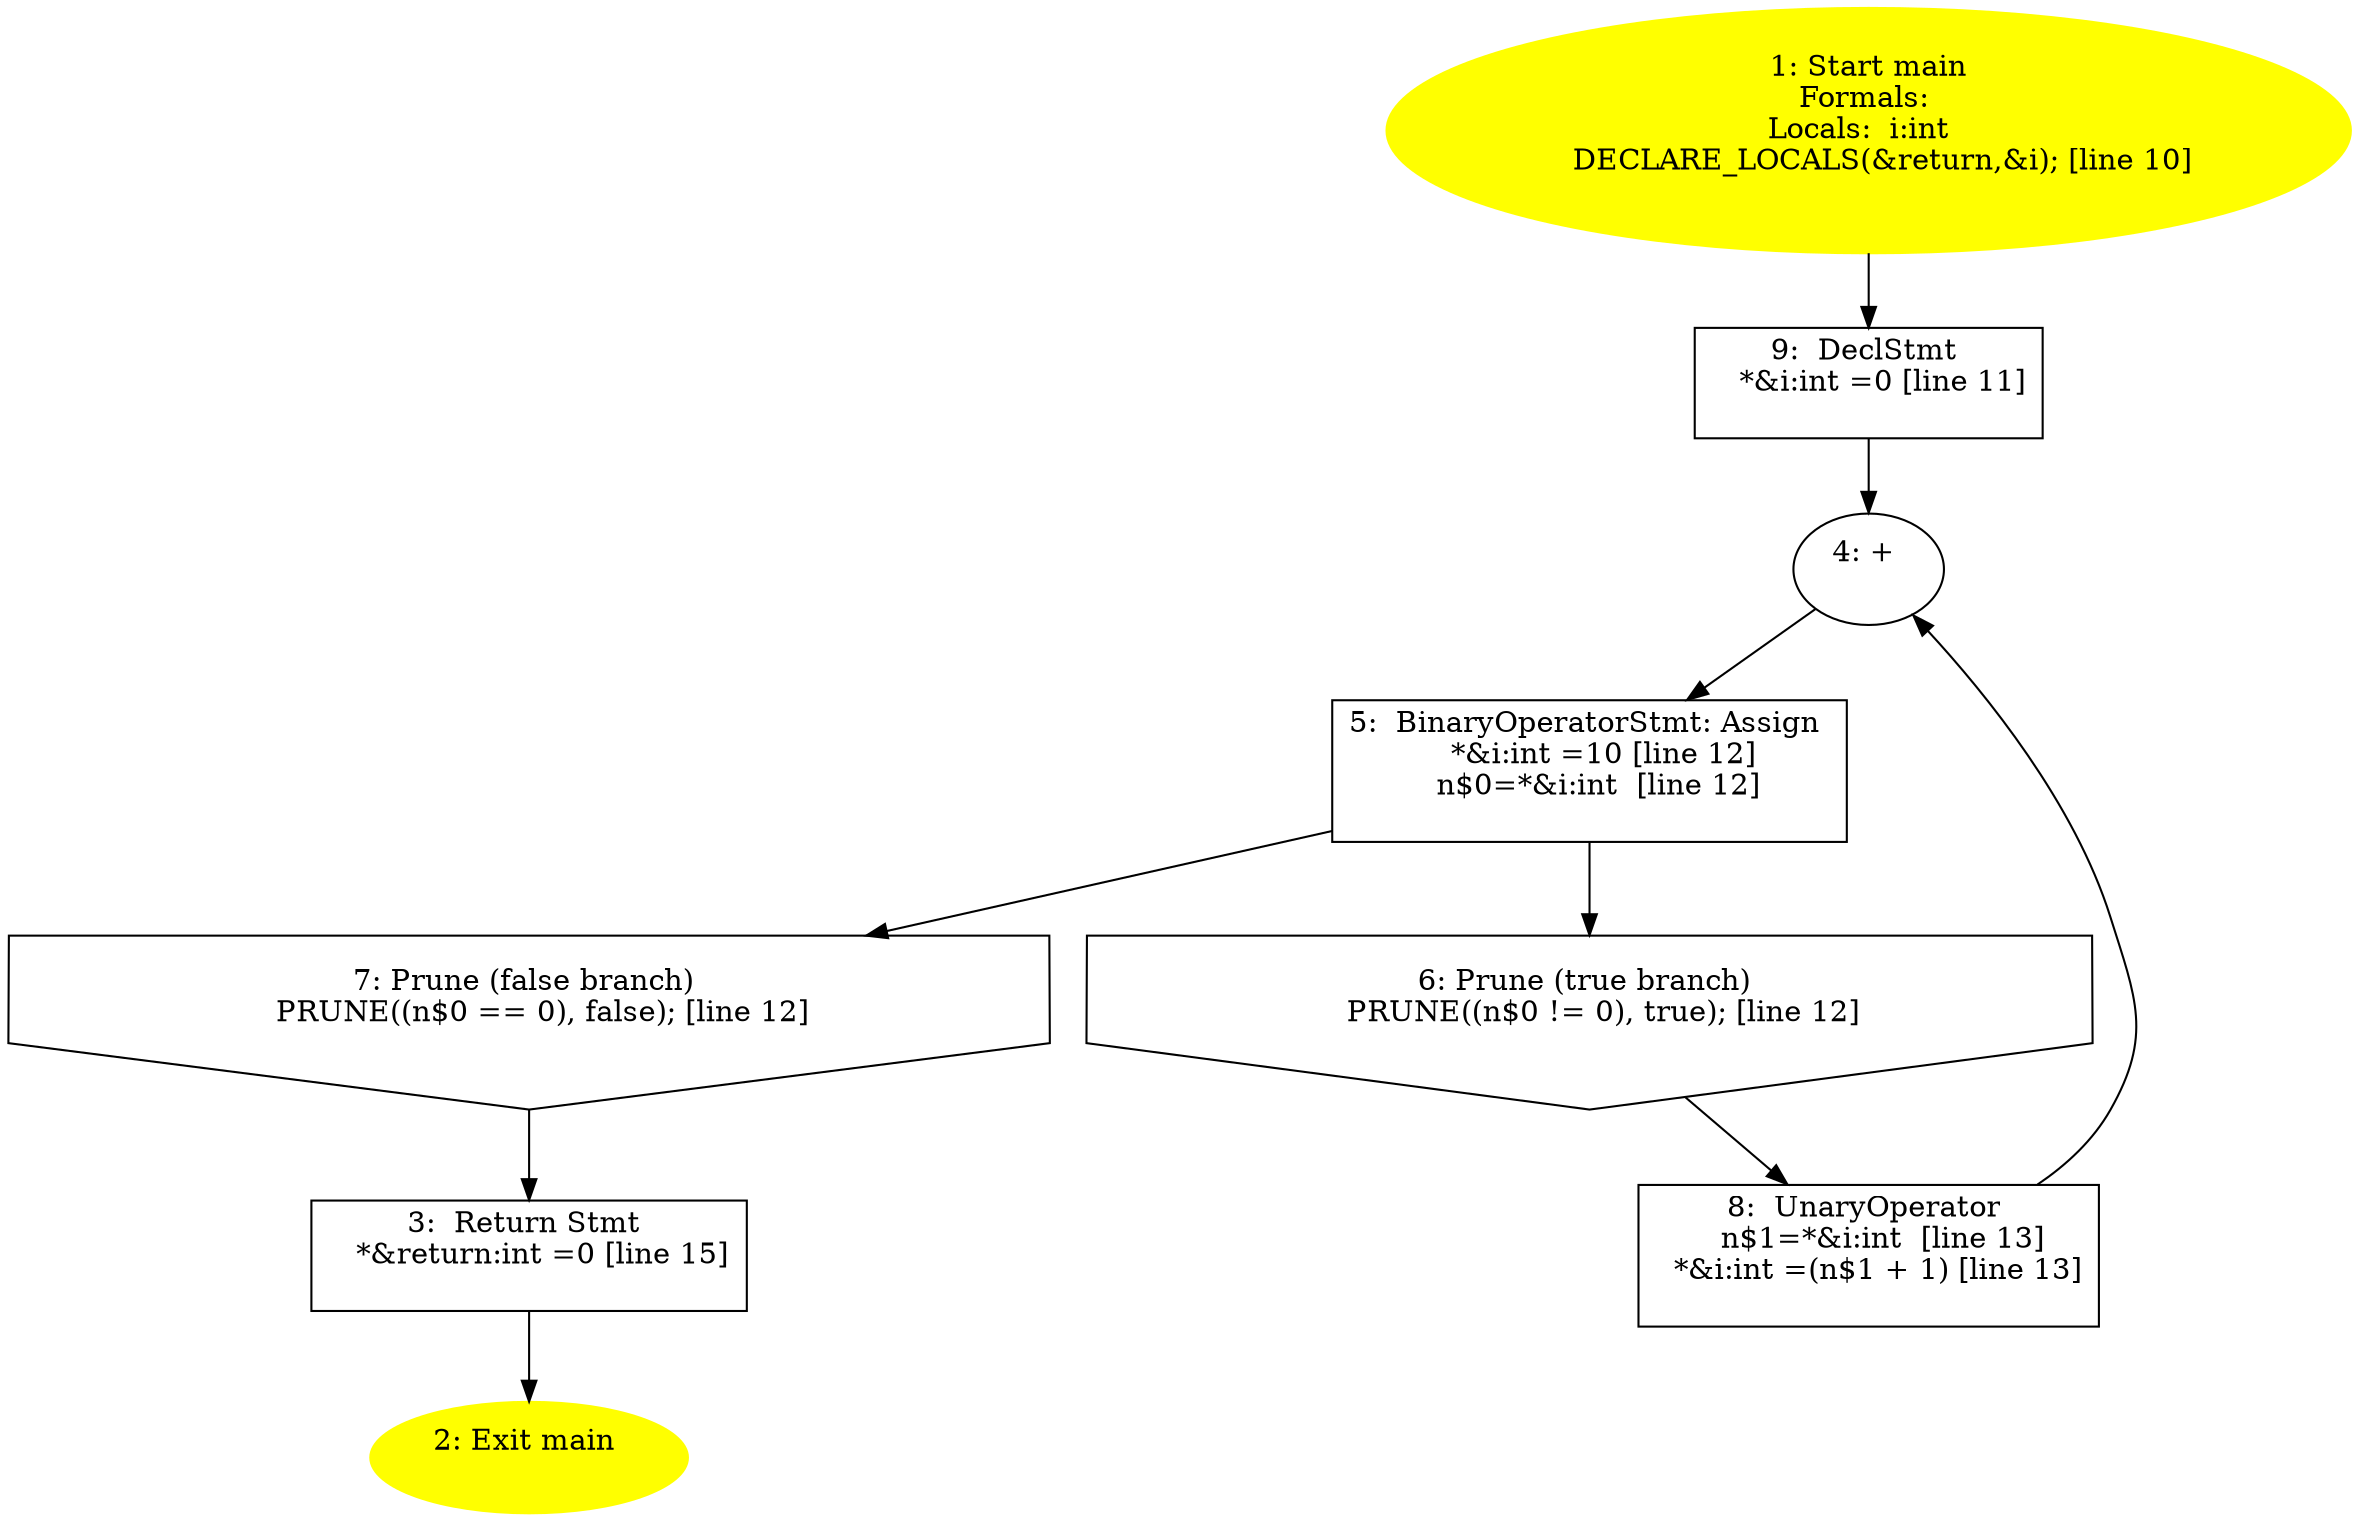 /* @generated */
digraph iCFG {
"main9" [label="9:  DeclStmt \n   *&i:int =0 [line 11]\n " shape="box"]
	

	 "main9" -> "main4" ;
"main8" [label="8:  UnaryOperator \n   n$1=*&i:int  [line 13]\n  *&i:int =(n$1 + 1) [line 13]\n " shape="box"]
	

	 "main8" -> "main4" ;
"main7" [label="7: Prune (false branch) \n   PRUNE((n$0 == 0), false); [line 12]\n " shape="invhouse"]
	

	 "main7" -> "main3" ;
"main6" [label="6: Prune (true branch) \n   PRUNE((n$0 != 0), true); [line 12]\n " shape="invhouse"]
	

	 "main6" -> "main8" ;
"main5" [label="5:  BinaryOperatorStmt: Assign \n   *&i:int =10 [line 12]\n  n$0=*&i:int  [line 12]\n " shape="box"]
	

	 "main5" -> "main6" ;
	 "main5" -> "main7" ;
"main4" [label="4: + \n  " ]
	

	 "main4" -> "main5" ;
"main3" [label="3:  Return Stmt \n   *&return:int =0 [line 15]\n " shape="box"]
	

	 "main3" -> "main2" ;
"main2" [label="2: Exit main \n  " color=yellow style=filled]
	

"main1" [label="1: Start main\nFormals: \nLocals:  i:int  \n   DECLARE_LOCALS(&return,&i); [line 10]\n " color=yellow style=filled]
	

	 "main1" -> "main9" ;
}
